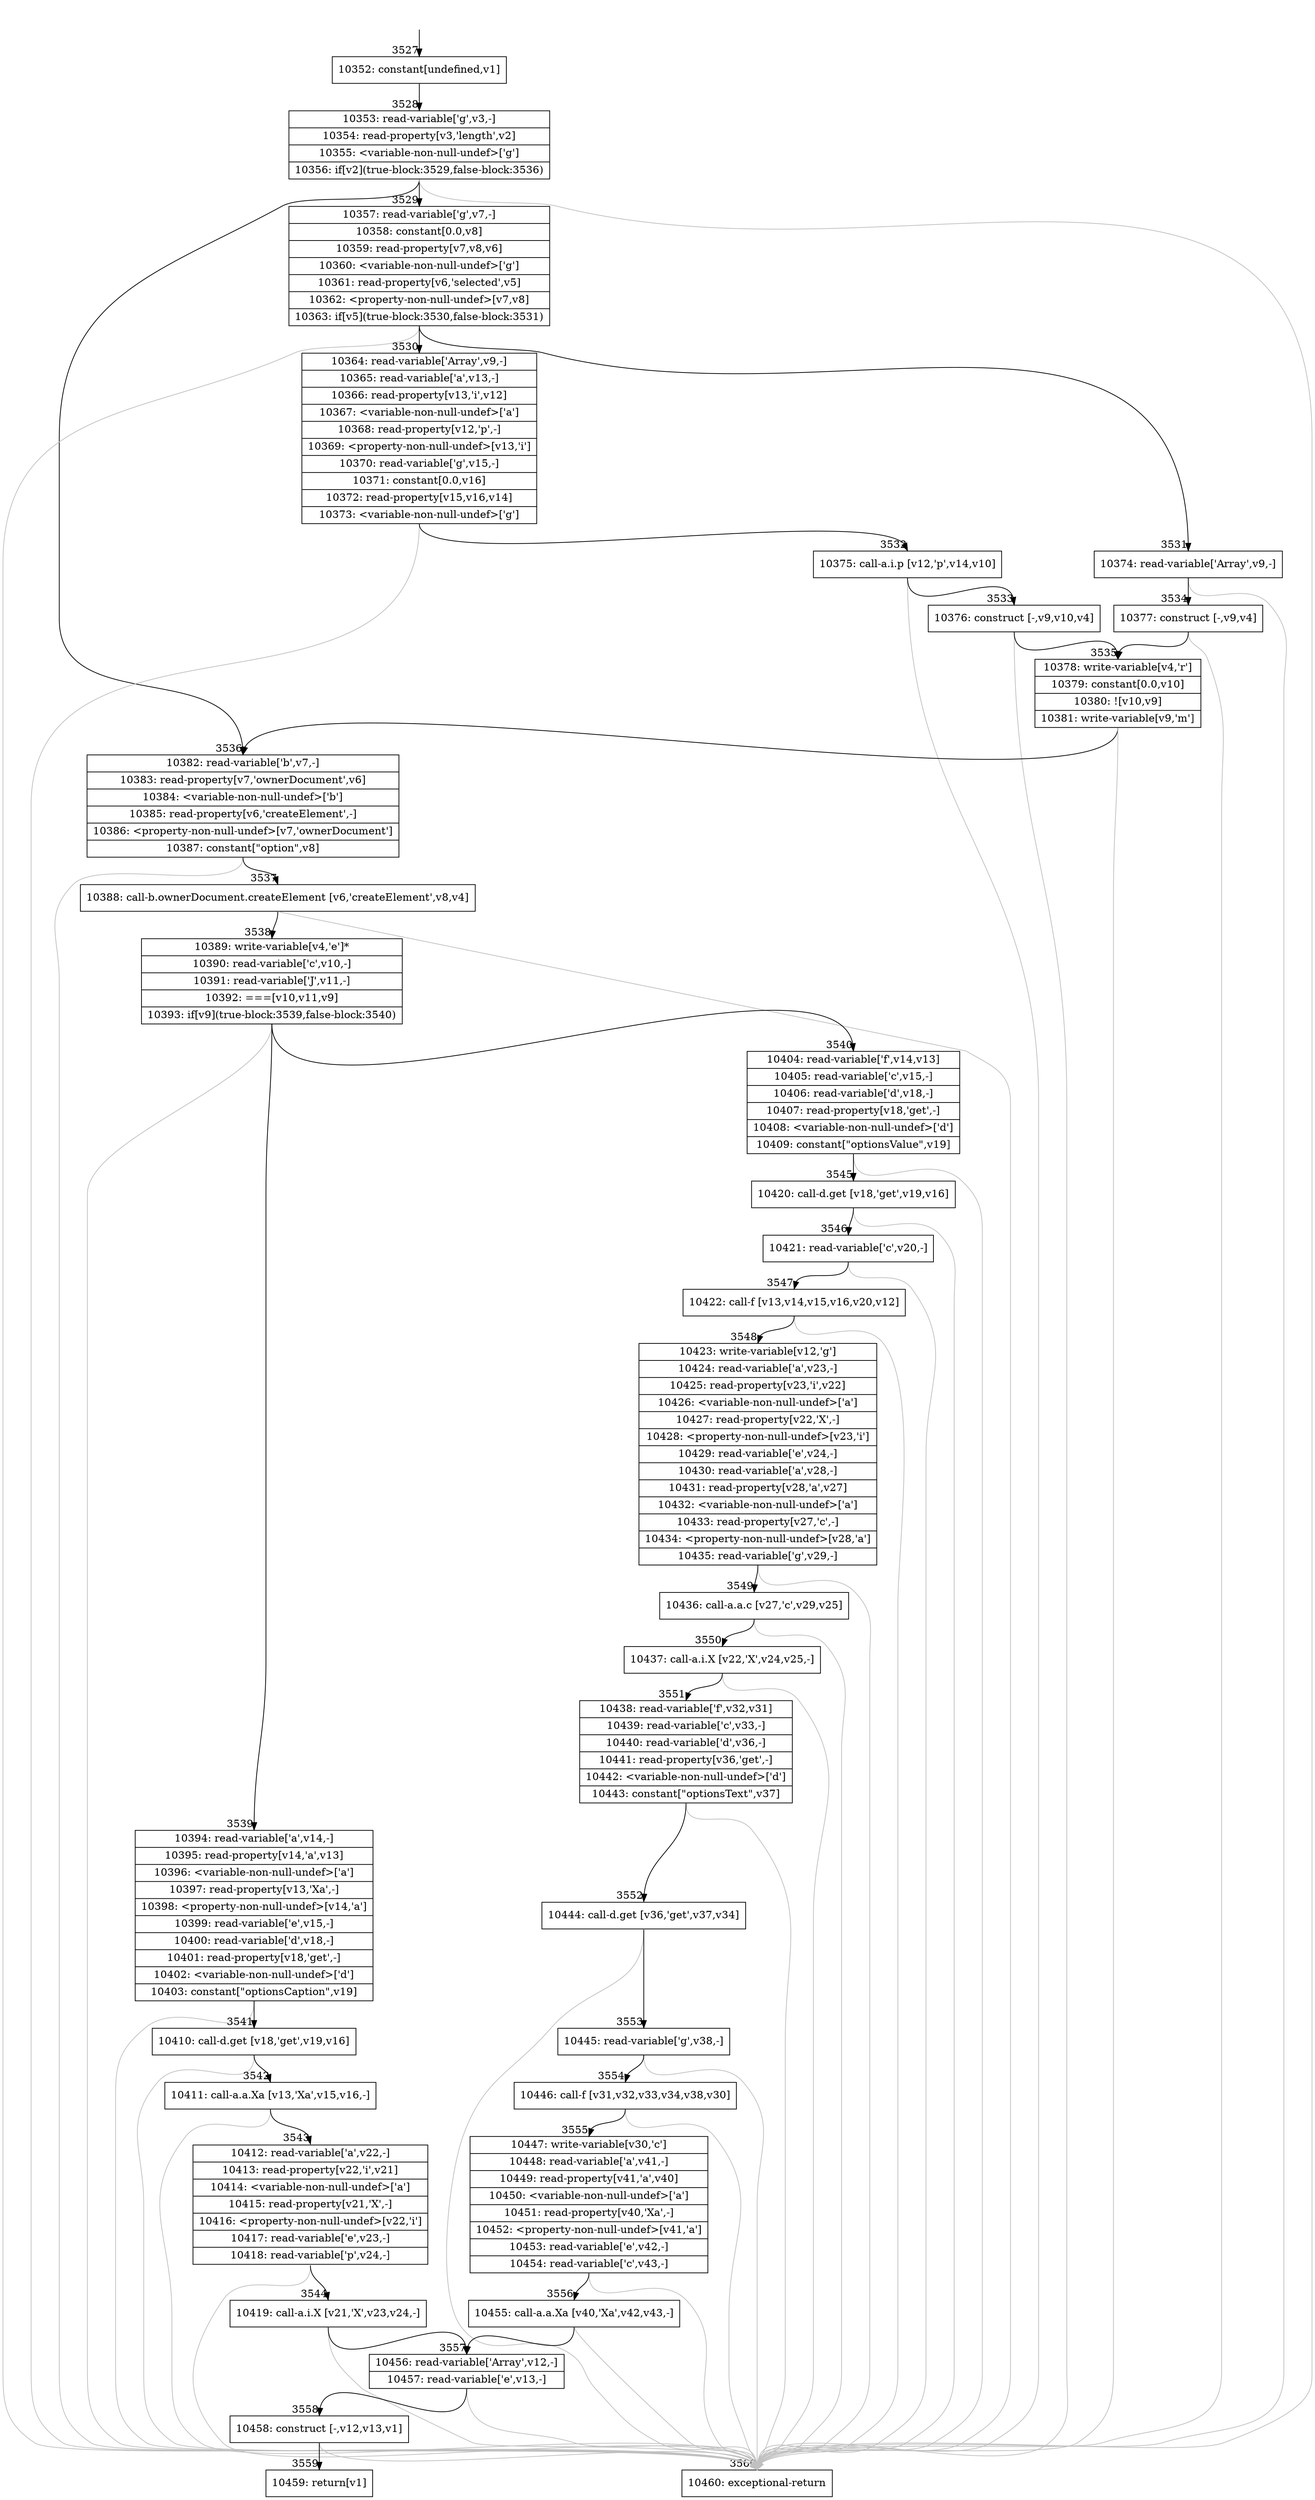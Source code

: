 digraph {
rankdir="TD"
BB_entry292[shape=none,label=""];
BB_entry292 -> BB3527 [tailport=s, headport=n, headlabel="    3527"]
BB3527 [shape=record label="{10352: constant[undefined,v1]}" ] 
BB3527 -> BB3528 [tailport=s, headport=n, headlabel="      3528"]
BB3528 [shape=record label="{10353: read-variable['g',v3,-]|10354: read-property[v3,'length',v2]|10355: \<variable-non-null-undef\>['g']|10356: if[v2](true-block:3529,false-block:3536)}" ] 
BB3528 -> BB3536 [tailport=s, headport=n, headlabel="      3536"]
BB3528 -> BB3529 [tailport=s, headport=n, headlabel="      3529"]
BB3528 -> BB3560 [tailport=s, headport=n, color=gray, headlabel="      3560"]
BB3529 [shape=record label="{10357: read-variable['g',v7,-]|10358: constant[0.0,v8]|10359: read-property[v7,v8,v6]|10360: \<variable-non-null-undef\>['g']|10361: read-property[v6,'selected',v5]|10362: \<property-non-null-undef\>[v7,v8]|10363: if[v5](true-block:3530,false-block:3531)}" ] 
BB3529 -> BB3530 [tailport=s, headport=n, headlabel="      3530"]
BB3529 -> BB3531 [tailport=s, headport=n, headlabel="      3531"]
BB3529 -> BB3560 [tailport=s, headport=n, color=gray]
BB3530 [shape=record label="{10364: read-variable['Array',v9,-]|10365: read-variable['a',v13,-]|10366: read-property[v13,'i',v12]|10367: \<variable-non-null-undef\>['a']|10368: read-property[v12,'p',-]|10369: \<property-non-null-undef\>[v13,'i']|10370: read-variable['g',v15,-]|10371: constant[0.0,v16]|10372: read-property[v15,v16,v14]|10373: \<variable-non-null-undef\>['g']}" ] 
BB3530 -> BB3532 [tailport=s, headport=n, headlabel="      3532"]
BB3530 -> BB3560 [tailport=s, headport=n, color=gray]
BB3531 [shape=record label="{10374: read-variable['Array',v9,-]}" ] 
BB3531 -> BB3534 [tailport=s, headport=n, headlabel="      3534"]
BB3531 -> BB3560 [tailport=s, headport=n, color=gray]
BB3532 [shape=record label="{10375: call-a.i.p [v12,'p',v14,v10]}" ] 
BB3532 -> BB3533 [tailport=s, headport=n, headlabel="      3533"]
BB3532 -> BB3560 [tailport=s, headport=n, color=gray]
BB3533 [shape=record label="{10376: construct [-,v9,v10,v4]}" ] 
BB3533 -> BB3535 [tailport=s, headport=n, headlabel="      3535"]
BB3533 -> BB3560 [tailport=s, headport=n, color=gray]
BB3534 [shape=record label="{10377: construct [-,v9,v4]}" ] 
BB3534 -> BB3535 [tailport=s, headport=n]
BB3534 -> BB3560 [tailport=s, headport=n, color=gray]
BB3535 [shape=record label="{10378: write-variable[v4,'r']|10379: constant[0.0,v10]|10380: ![v10,v9]|10381: write-variable[v9,'m']}" ] 
BB3535 -> BB3536 [tailport=s, headport=n]
BB3535 -> BB3560 [tailport=s, headport=n, color=gray]
BB3536 [shape=record label="{10382: read-variable['b',v7,-]|10383: read-property[v7,'ownerDocument',v6]|10384: \<variable-non-null-undef\>['b']|10385: read-property[v6,'createElement',-]|10386: \<property-non-null-undef\>[v7,'ownerDocument']|10387: constant[\"option\",v8]}" ] 
BB3536 -> BB3537 [tailport=s, headport=n, headlabel="      3537"]
BB3536 -> BB3560 [tailport=s, headport=n, color=gray]
BB3537 [shape=record label="{10388: call-b.ownerDocument.createElement [v6,'createElement',v8,v4]}" ] 
BB3537 -> BB3538 [tailport=s, headport=n, headlabel="      3538"]
BB3537 -> BB3560 [tailport=s, headport=n, color=gray]
BB3538 [shape=record label="{10389: write-variable[v4,'e']*|10390: read-variable['c',v10,-]|10391: read-variable['J',v11,-]|10392: ===[v10,v11,v9]|10393: if[v9](true-block:3539,false-block:3540)}" ] 
BB3538 -> BB3539 [tailport=s, headport=n, headlabel="      3539"]
BB3538 -> BB3540 [tailport=s, headport=n, headlabel="      3540"]
BB3538 -> BB3560 [tailport=s, headport=n, color=gray]
BB3539 [shape=record label="{10394: read-variable['a',v14,-]|10395: read-property[v14,'a',v13]|10396: \<variable-non-null-undef\>['a']|10397: read-property[v13,'Xa',-]|10398: \<property-non-null-undef\>[v14,'a']|10399: read-variable['e',v15,-]|10400: read-variable['d',v18,-]|10401: read-property[v18,'get',-]|10402: \<variable-non-null-undef\>['d']|10403: constant[\"optionsCaption\",v19]}" ] 
BB3539 -> BB3541 [tailport=s, headport=n, headlabel="      3541"]
BB3539 -> BB3560 [tailport=s, headport=n, color=gray]
BB3540 [shape=record label="{10404: read-variable['f',v14,v13]|10405: read-variable['c',v15,-]|10406: read-variable['d',v18,-]|10407: read-property[v18,'get',-]|10408: \<variable-non-null-undef\>['d']|10409: constant[\"optionsValue\",v19]}" ] 
BB3540 -> BB3545 [tailport=s, headport=n, headlabel="      3545"]
BB3540 -> BB3560 [tailport=s, headport=n, color=gray]
BB3541 [shape=record label="{10410: call-d.get [v18,'get',v19,v16]}" ] 
BB3541 -> BB3542 [tailport=s, headport=n, headlabel="      3542"]
BB3541 -> BB3560 [tailport=s, headport=n, color=gray]
BB3542 [shape=record label="{10411: call-a.a.Xa [v13,'Xa',v15,v16,-]}" ] 
BB3542 -> BB3543 [tailport=s, headport=n, headlabel="      3543"]
BB3542 -> BB3560 [tailport=s, headport=n, color=gray]
BB3543 [shape=record label="{10412: read-variable['a',v22,-]|10413: read-property[v22,'i',v21]|10414: \<variable-non-null-undef\>['a']|10415: read-property[v21,'X',-]|10416: \<property-non-null-undef\>[v22,'i']|10417: read-variable['e',v23,-]|10418: read-variable['p',v24,-]}" ] 
BB3543 -> BB3544 [tailport=s, headport=n, headlabel="      3544"]
BB3543 -> BB3560 [tailport=s, headport=n, color=gray]
BB3544 [shape=record label="{10419: call-a.i.X [v21,'X',v23,v24,-]}" ] 
BB3544 -> BB3557 [tailport=s, headport=n, headlabel="      3557"]
BB3544 -> BB3560 [tailport=s, headport=n, color=gray]
BB3545 [shape=record label="{10420: call-d.get [v18,'get',v19,v16]}" ] 
BB3545 -> BB3546 [tailport=s, headport=n, headlabel="      3546"]
BB3545 -> BB3560 [tailport=s, headport=n, color=gray]
BB3546 [shape=record label="{10421: read-variable['c',v20,-]}" ] 
BB3546 -> BB3547 [tailport=s, headport=n, headlabel="      3547"]
BB3546 -> BB3560 [tailport=s, headport=n, color=gray]
BB3547 [shape=record label="{10422: call-f [v13,v14,v15,v16,v20,v12]}" ] 
BB3547 -> BB3548 [tailport=s, headport=n, headlabel="      3548"]
BB3547 -> BB3560 [tailport=s, headport=n, color=gray]
BB3548 [shape=record label="{10423: write-variable[v12,'g']|10424: read-variable['a',v23,-]|10425: read-property[v23,'i',v22]|10426: \<variable-non-null-undef\>['a']|10427: read-property[v22,'X',-]|10428: \<property-non-null-undef\>[v23,'i']|10429: read-variable['e',v24,-]|10430: read-variable['a',v28,-]|10431: read-property[v28,'a',v27]|10432: \<variable-non-null-undef\>['a']|10433: read-property[v27,'c',-]|10434: \<property-non-null-undef\>[v28,'a']|10435: read-variable['g',v29,-]}" ] 
BB3548 -> BB3549 [tailport=s, headport=n, headlabel="      3549"]
BB3548 -> BB3560 [tailport=s, headport=n, color=gray]
BB3549 [shape=record label="{10436: call-a.a.c [v27,'c',v29,v25]}" ] 
BB3549 -> BB3550 [tailport=s, headport=n, headlabel="      3550"]
BB3549 -> BB3560 [tailport=s, headport=n, color=gray]
BB3550 [shape=record label="{10437: call-a.i.X [v22,'X',v24,v25,-]}" ] 
BB3550 -> BB3551 [tailport=s, headport=n, headlabel="      3551"]
BB3550 -> BB3560 [tailport=s, headport=n, color=gray]
BB3551 [shape=record label="{10438: read-variable['f',v32,v31]|10439: read-variable['c',v33,-]|10440: read-variable['d',v36,-]|10441: read-property[v36,'get',-]|10442: \<variable-non-null-undef\>['d']|10443: constant[\"optionsText\",v37]}" ] 
BB3551 -> BB3552 [tailport=s, headport=n, headlabel="      3552"]
BB3551 -> BB3560 [tailport=s, headport=n, color=gray]
BB3552 [shape=record label="{10444: call-d.get [v36,'get',v37,v34]}" ] 
BB3552 -> BB3553 [tailport=s, headport=n, headlabel="      3553"]
BB3552 -> BB3560 [tailport=s, headport=n, color=gray]
BB3553 [shape=record label="{10445: read-variable['g',v38,-]}" ] 
BB3553 -> BB3554 [tailport=s, headport=n, headlabel="      3554"]
BB3553 -> BB3560 [tailport=s, headport=n, color=gray]
BB3554 [shape=record label="{10446: call-f [v31,v32,v33,v34,v38,v30]}" ] 
BB3554 -> BB3555 [tailport=s, headport=n, headlabel="      3555"]
BB3554 -> BB3560 [tailport=s, headport=n, color=gray]
BB3555 [shape=record label="{10447: write-variable[v30,'c']|10448: read-variable['a',v41,-]|10449: read-property[v41,'a',v40]|10450: \<variable-non-null-undef\>['a']|10451: read-property[v40,'Xa',-]|10452: \<property-non-null-undef\>[v41,'a']|10453: read-variable['e',v42,-]|10454: read-variable['c',v43,-]}" ] 
BB3555 -> BB3556 [tailport=s, headport=n, headlabel="      3556"]
BB3555 -> BB3560 [tailport=s, headport=n, color=gray]
BB3556 [shape=record label="{10455: call-a.a.Xa [v40,'Xa',v42,v43,-]}" ] 
BB3556 -> BB3557 [tailport=s, headport=n]
BB3556 -> BB3560 [tailport=s, headport=n, color=gray]
BB3557 [shape=record label="{10456: read-variable['Array',v12,-]|10457: read-variable['e',v13,-]}" ] 
BB3557 -> BB3558 [tailport=s, headport=n, headlabel="      3558"]
BB3557 -> BB3560 [tailport=s, headport=n, color=gray]
BB3558 [shape=record label="{10458: construct [-,v12,v13,v1]}" ] 
BB3558 -> BB3559 [tailport=s, headport=n, headlabel="      3559"]
BB3558 -> BB3560 [tailport=s, headport=n, color=gray]
BB3559 [shape=record label="{10459: return[v1]}" ] 
BB3560 [shape=record label="{10460: exceptional-return}" ] 
}
